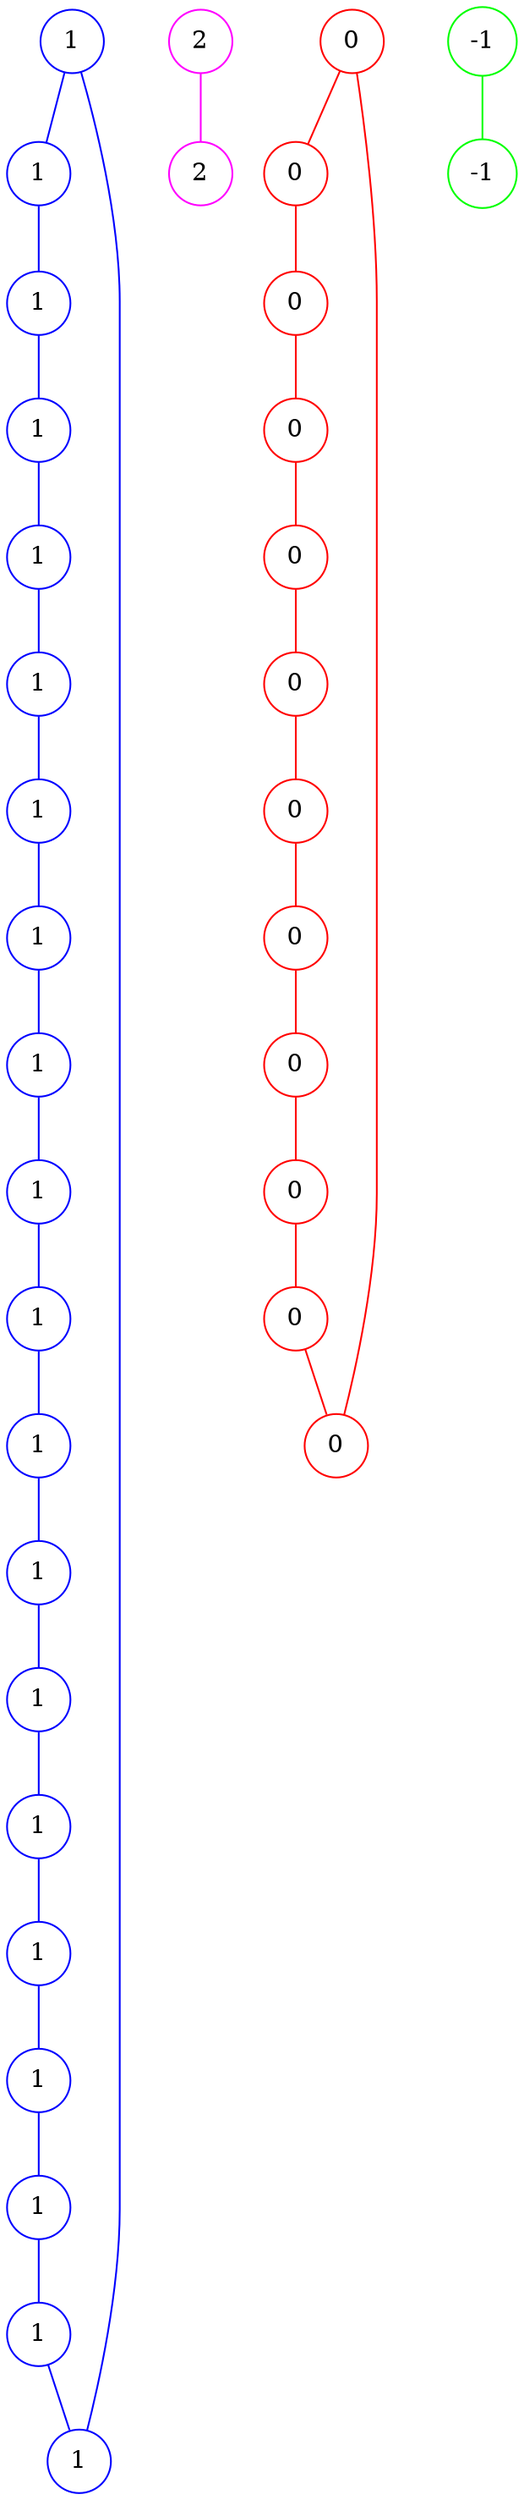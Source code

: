 graph
{
	node [shape=circle, style=solid, color=black, label=""];

	// Nodes
	n00 [pos="0,0!", label="1", color="blue"];
	n10 [pos="1,0!", label="1", color="blue"];
	n20 [pos="2,0!", label="2", color="magenta"];
	n30 [pos="3,0!", label="2", color="magenta"];
	n40 [pos="4,0!", label="1", color="blue"];
	n50 [pos="5,0!", label="1", color="blue"];

	n01 [pos="0,1!", label="1", color="blue"];
	n11 [pos="1,1!", label="0", color="red"];
	n21 [pos="2,1!", label="1", color="blue"];
	n31 [pos="3,1!", label="1", color="blue"];
	n41 [pos="4,1!", label="0", color="red"];
	n51 [pos="5,1!", label="1", color="blue"];

	n02 [pos="0,2!", label="1", color="blue"];
	n12 [pos="1,2!", label="0", color="red"];
	n22 [pos="2,2!", label="0", color="red"];
	n32 [pos="3,2!", label="0", color="red"];
	n42 [pos="4,2!", label="0", color="red"];
	n52 [pos="5,2!", label="1", color="blue"];

	n03 [pos="0,3!", label="1", color="blue"];
	n13 [pos="1,3!", label="0", color="red"];
	n23 [pos="2,3!", label="-1", color="green"];
	n33 [pos="3,3!", label="-1", color="green"];
	n43 [pos="4,3!", label="0", color="red"];
	n53 [pos="5,3!", label="1", color="blue"];

	n04 [pos="0,4!", label="1", color="blue"];
	n14 [pos="1,4!", label="0", color="red"];
	n24 [pos="2,4!", label="0", color="red"];
	n34 [pos="3,4!", label="0", color="red"];
	n44 [pos="4,4!", label="0", color="red"];
	n54 [pos="5,4!", label="1", color="blue"];

	n05 [pos="0,5!", label="1", color="blue"];
	n15 [pos="1,5!", label="1", color="blue"];
	n25 [pos="2,5!", label="1", color="blue"];
	n35 [pos="3,5!", label="1", color="blue"];
	n45 [pos="4,5!", label="1", color="blue"];
	n55 [pos="5,5!", label="1", color="blue"];

	// Contours
	n23 -- n33 [color="green"];
	n14 -- n24 -- n34 -- n44 -- n43 -- n42 -- n41 -- n32 -- n22 -- n11 -- n12 -- n13 -- n14 [color="red"];
	n05 -- n15 -- n25 -- n35 -- n45 -- n55 -- n54 -- n53 -- n52 -- n51 -- n50 -- n40 -- n31 -- n21 -- n10 -- n00 -- n01 -- n02 -- n03 -- n04 -- n05 [color="blue"];
	n20 -- n30 [color="magenta"];
}
